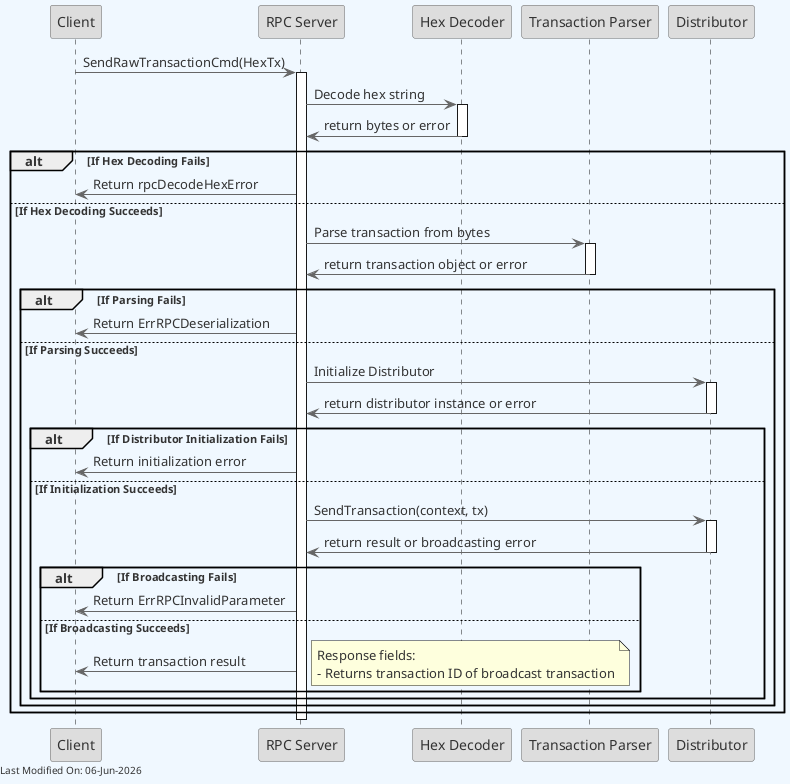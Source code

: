 @startuml
skinparam backgroundColor #F0F8FF
skinparam defaultFontColor #333333
skinparam arrowColor #666666

' Define borders for all elements
skinparam entity {
  BorderColor #666666
  BackgroundColor #DDDDDD
}

skinparam control {
  BorderColor #666666
  BackgroundColor #DDDDDD
}

skinparam participant {
  BorderColor #666666
  BackgroundColor #DDDDDD
}



participant Client
participant "RPC Server" as RPC
participant "Hex Decoder" as Decoder
participant "Transaction Parser" as Parser
participant "Distributor" as Distributor

Client -> RPC : SendRawTransactionCmd(HexTx)
activate RPC

RPC -> Decoder : Decode hex string
activate Decoder
Decoder -> RPC : return bytes or error
deactivate Decoder

alt If Hex Decoding Fails
    RPC -> Client : Return rpcDecodeHexError
else If Hex Decoding Succeeds
    RPC -> Parser : Parse transaction from bytes
    activate Parser
    Parser -> RPC : return transaction object or error
    deactivate Parser

    alt If Parsing Fails
        RPC -> Client : Return ErrRPCDeserialization
    else If Parsing Succeeds
        RPC -> Distributor : Initialize Distributor
        activate Distributor
        Distributor -> RPC : return distributor instance or error
        deactivate Distributor

        alt If Distributor Initialization Fails
            RPC -> Client : Return initialization error
        else If Initialization Succeeds
            RPC -> Distributor : SendTransaction(context, tx)
            activate Distributor
            Distributor -> RPC : return result or broadcasting error
            deactivate Distributor

            alt If Broadcasting Fails
                RPC -> Client : Return ErrRPCInvalidParameter
            else If Broadcasting Succeeds
                RPC -> Client : Return transaction result
                note right
                Response fields:
                - Returns transaction ID of broadcast transaction
                end note
            end
        end
    end
end

deactivate RPC

left footer Last Modified On: %date("dd-MMM-yyyy")

@enduml
